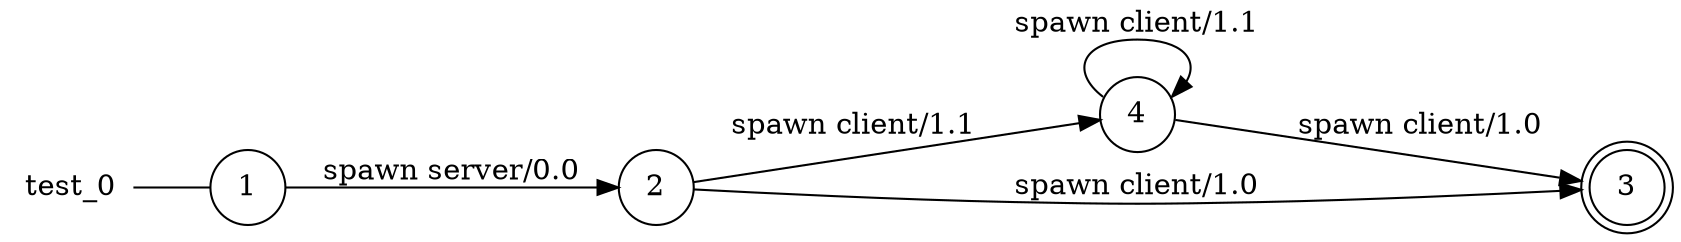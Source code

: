 digraph test_0 {
	rankdir="LR";
	n_0 [label="test_0", shape="plaintext"];
	n_1 [id="1", shape=circle, label="1"];
	n_0 -> n_1 [arrowhead=none];
	n_2 [id="2", shape=circle, label="4"];
	n_3 [id="4", shape=circle, label="2"];
	n_4 [id="3", shape=doublecircle, label="3"];

	n_2 -> n_2 [id="[$e|0]", label="spawn client/1.1"];
	n_1 -> n_3 [id="[$e|1]", label="spawn server/0.0"];
	n_3 -> n_2 [id="[$e|2]", label="spawn client/1.1"];
	n_3 -> n_4 [id="[$e|3]", label="spawn client/1.0"];
	n_2 -> n_4 [id="[$e|4]", label="spawn client/1.0"];
}
